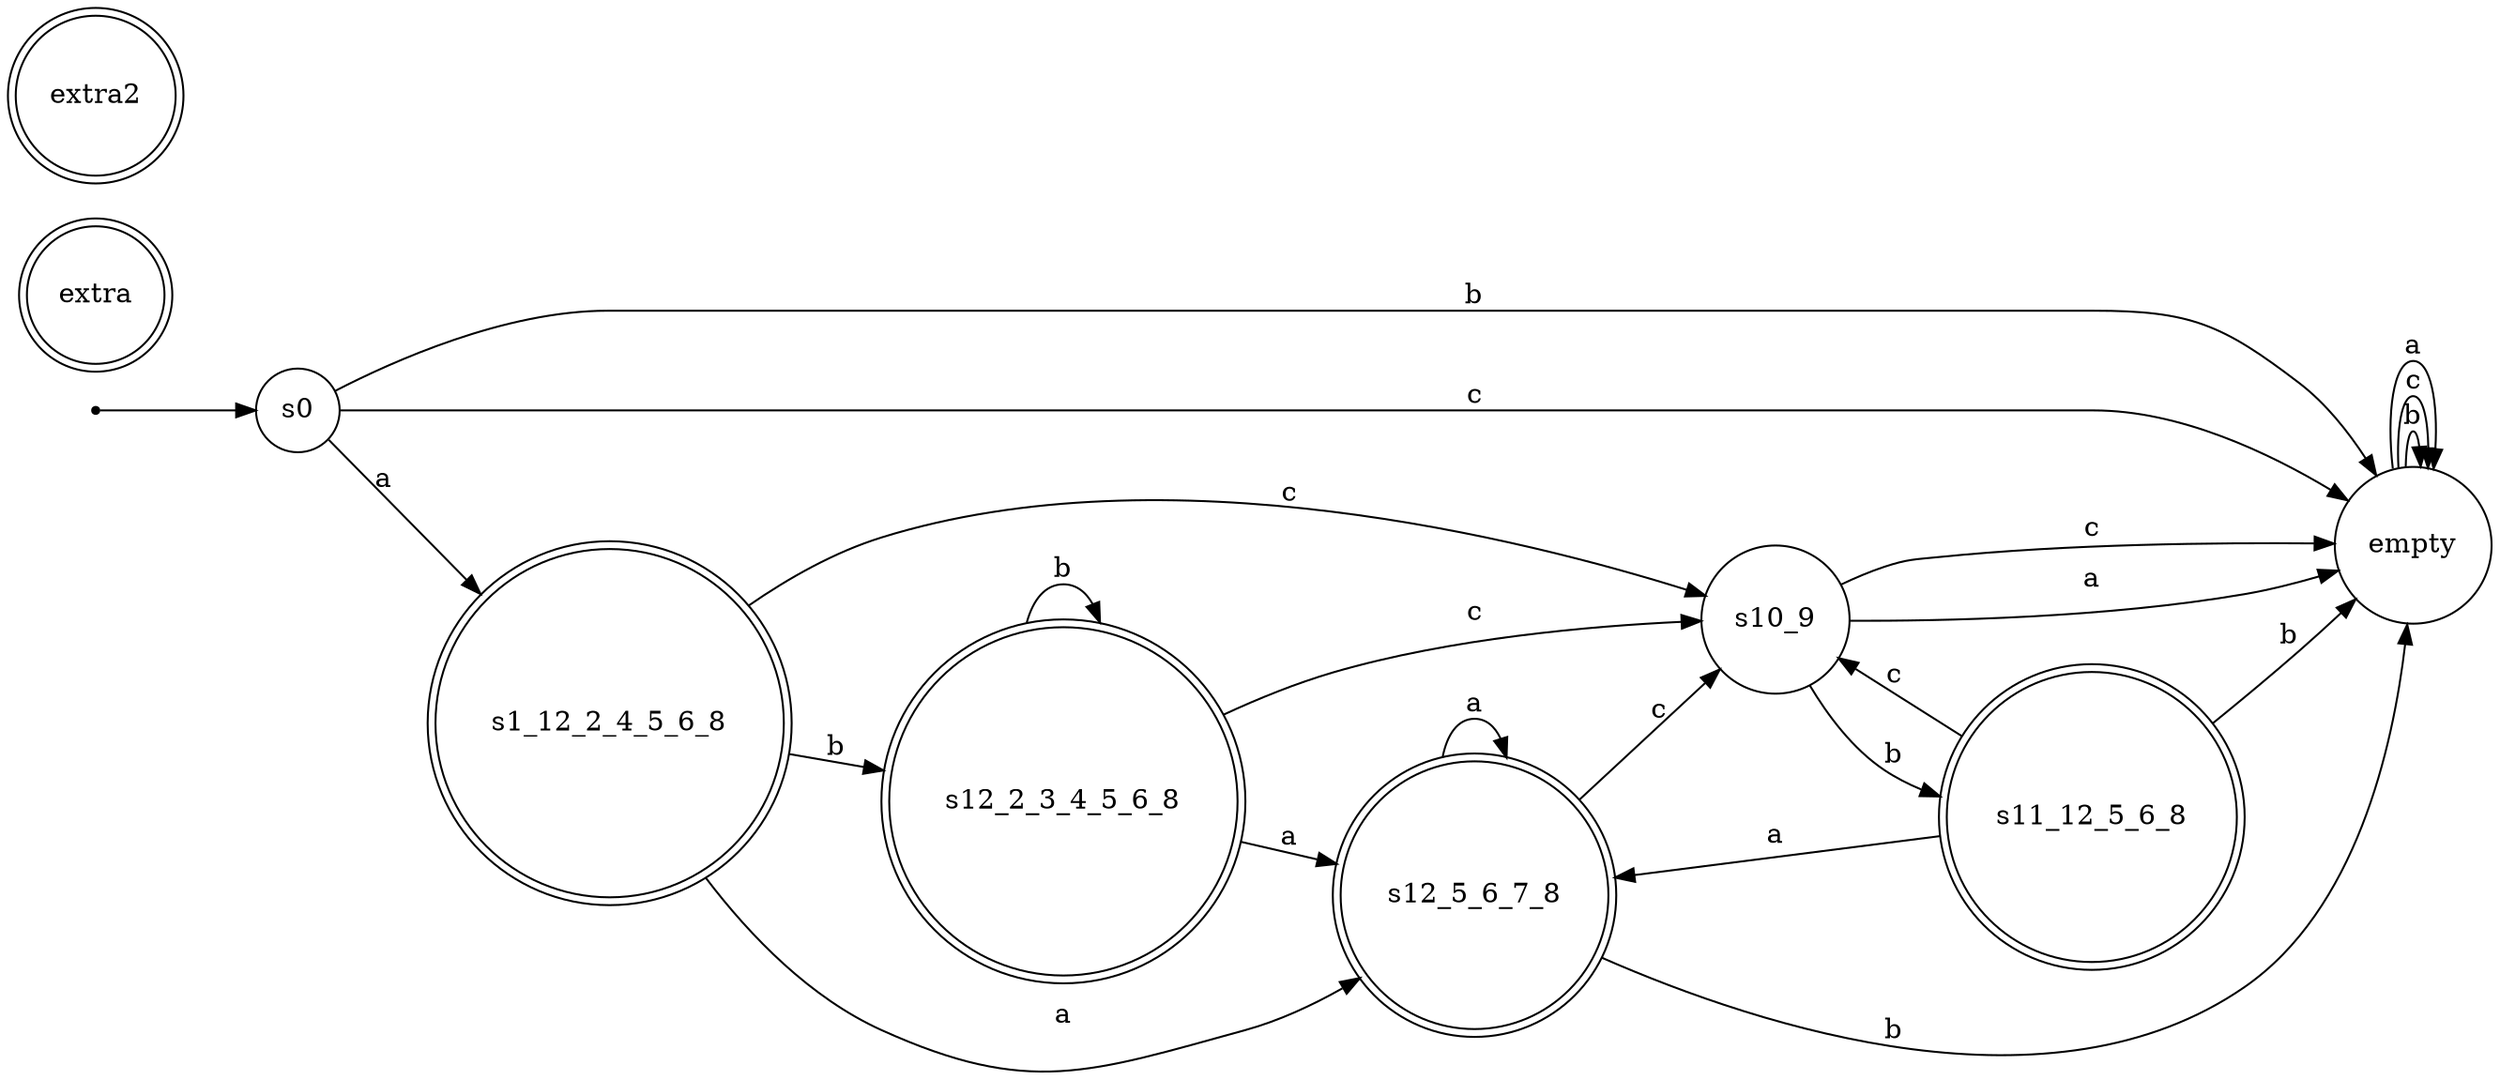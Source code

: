 digraph {
  rankdir=LR;

  node [shape = point]; __start_point__
  s0[shape=circle]
  s1_12_2_4_5_6_8[shape=doublecircle]
  s12_5_6_7_8[shape=doublecircle]
  s12_2_3_4_5_6_8[shape=doublecircle]
  s10_9[shape=circle]
  s11_12_5_6_8[shape=doublecircle]
  empty[shape=circle]
  extra[shape=doublecircle]
  extra2[shape=doublecircle]

  __start_point__ -> s0
  s0 -> empty[label="b"]
  s0 -> empty[label="c"]
  s0 -> s1_12_2_4_5_6_8[label="a"]
  s1_12_2_4_5_6_8 -> s12_5_6_7_8[label="a"]
  s1_12_2_4_5_6_8 -> s10_9[label="c"]
  s1_12_2_4_5_6_8 -> s12_2_3_4_5_6_8[label="b"]
  s12_5_6_7_8 -> empty[label="b"]
  s12_5_6_7_8 -> s12_5_6_7_8[label="a"]
  s12_5_6_7_8 -> s10_9[label="c"]
  s12_2_3_4_5_6_8 -> s12_5_6_7_8[label="a"]
  s12_2_3_4_5_6_8 -> s10_9[label="c"]
  s12_2_3_4_5_6_8 -> s12_2_3_4_5_6_8[label="b"]
  s10_9 -> empty[label="c"]
  s10_9 -> s11_12_5_6_8[label="b"]
  s10_9 -> empty[label="a"]
  s11_12_5_6_8 -> empty[label="b"]
  s11_12_5_6_8 -> s12_5_6_7_8[label="a"]
  s11_12_5_6_8 -> s10_9[label="c"]
  empty -> empty[label="b"]
  empty -> empty[label="c"]
  empty -> empty[label="a"]
}
